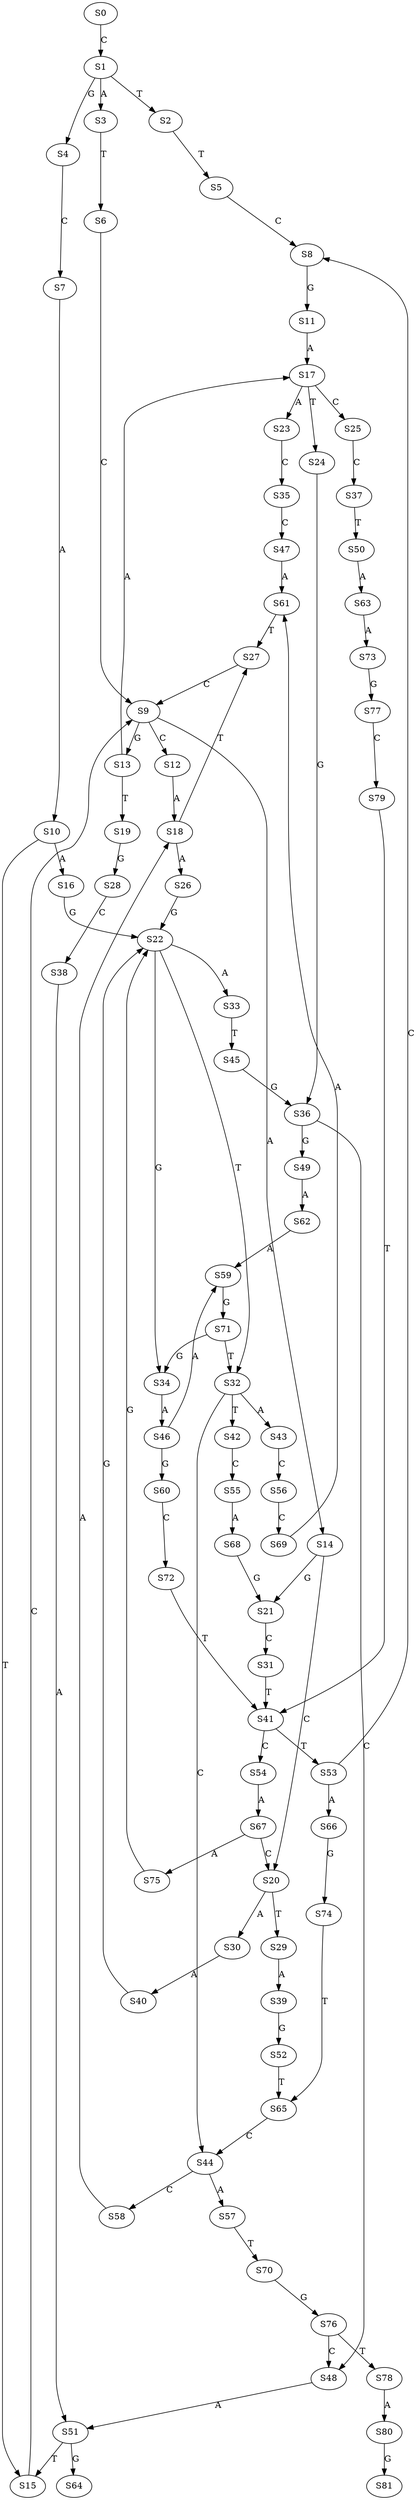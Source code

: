 strict digraph  {
	S0 -> S1 [ label = C ];
	S1 -> S2 [ label = T ];
	S1 -> S3 [ label = A ];
	S1 -> S4 [ label = G ];
	S2 -> S5 [ label = T ];
	S3 -> S6 [ label = T ];
	S4 -> S7 [ label = C ];
	S5 -> S8 [ label = C ];
	S6 -> S9 [ label = C ];
	S7 -> S10 [ label = A ];
	S8 -> S11 [ label = G ];
	S9 -> S12 [ label = C ];
	S9 -> S13 [ label = G ];
	S9 -> S14 [ label = A ];
	S10 -> S15 [ label = T ];
	S10 -> S16 [ label = A ];
	S11 -> S17 [ label = A ];
	S12 -> S18 [ label = A ];
	S13 -> S17 [ label = A ];
	S13 -> S19 [ label = T ];
	S14 -> S20 [ label = C ];
	S14 -> S21 [ label = G ];
	S15 -> S9 [ label = C ];
	S16 -> S22 [ label = G ];
	S17 -> S23 [ label = A ];
	S17 -> S24 [ label = T ];
	S17 -> S25 [ label = C ];
	S18 -> S26 [ label = A ];
	S18 -> S27 [ label = T ];
	S19 -> S28 [ label = G ];
	S20 -> S29 [ label = T ];
	S20 -> S30 [ label = A ];
	S21 -> S31 [ label = C ];
	S22 -> S32 [ label = T ];
	S22 -> S33 [ label = A ];
	S22 -> S34 [ label = G ];
	S23 -> S35 [ label = C ];
	S24 -> S36 [ label = G ];
	S25 -> S37 [ label = C ];
	S26 -> S22 [ label = G ];
	S27 -> S9 [ label = C ];
	S28 -> S38 [ label = C ];
	S29 -> S39 [ label = A ];
	S30 -> S40 [ label = A ];
	S31 -> S41 [ label = T ];
	S32 -> S42 [ label = T ];
	S32 -> S43 [ label = A ];
	S32 -> S44 [ label = C ];
	S33 -> S45 [ label = T ];
	S34 -> S46 [ label = A ];
	S35 -> S47 [ label = C ];
	S36 -> S48 [ label = C ];
	S36 -> S49 [ label = G ];
	S37 -> S50 [ label = T ];
	S38 -> S51 [ label = A ];
	S39 -> S52 [ label = G ];
	S40 -> S22 [ label = G ];
	S41 -> S53 [ label = T ];
	S41 -> S54 [ label = C ];
	S42 -> S55 [ label = C ];
	S43 -> S56 [ label = C ];
	S44 -> S57 [ label = A ];
	S44 -> S58 [ label = C ];
	S45 -> S36 [ label = G ];
	S46 -> S59 [ label = A ];
	S46 -> S60 [ label = G ];
	S47 -> S61 [ label = A ];
	S48 -> S51 [ label = A ];
	S49 -> S62 [ label = A ];
	S50 -> S63 [ label = A ];
	S51 -> S64 [ label = G ];
	S51 -> S15 [ label = T ];
	S52 -> S65 [ label = T ];
	S53 -> S66 [ label = A ];
	S53 -> S8 [ label = C ];
	S54 -> S67 [ label = A ];
	S55 -> S68 [ label = A ];
	S56 -> S69 [ label = C ];
	S57 -> S70 [ label = T ];
	S58 -> S18 [ label = A ];
	S59 -> S71 [ label = G ];
	S60 -> S72 [ label = C ];
	S61 -> S27 [ label = T ];
	S62 -> S59 [ label = A ];
	S63 -> S73 [ label = A ];
	S65 -> S44 [ label = C ];
	S66 -> S74 [ label = G ];
	S67 -> S75 [ label = A ];
	S67 -> S20 [ label = C ];
	S68 -> S21 [ label = G ];
	S69 -> S61 [ label = A ];
	S70 -> S76 [ label = G ];
	S71 -> S32 [ label = T ];
	S71 -> S34 [ label = G ];
	S72 -> S41 [ label = T ];
	S73 -> S77 [ label = G ];
	S74 -> S65 [ label = T ];
	S75 -> S22 [ label = G ];
	S76 -> S48 [ label = C ];
	S76 -> S78 [ label = T ];
	S77 -> S79 [ label = C ];
	S78 -> S80 [ label = A ];
	S79 -> S41 [ label = T ];
	S80 -> S81 [ label = G ];
}
